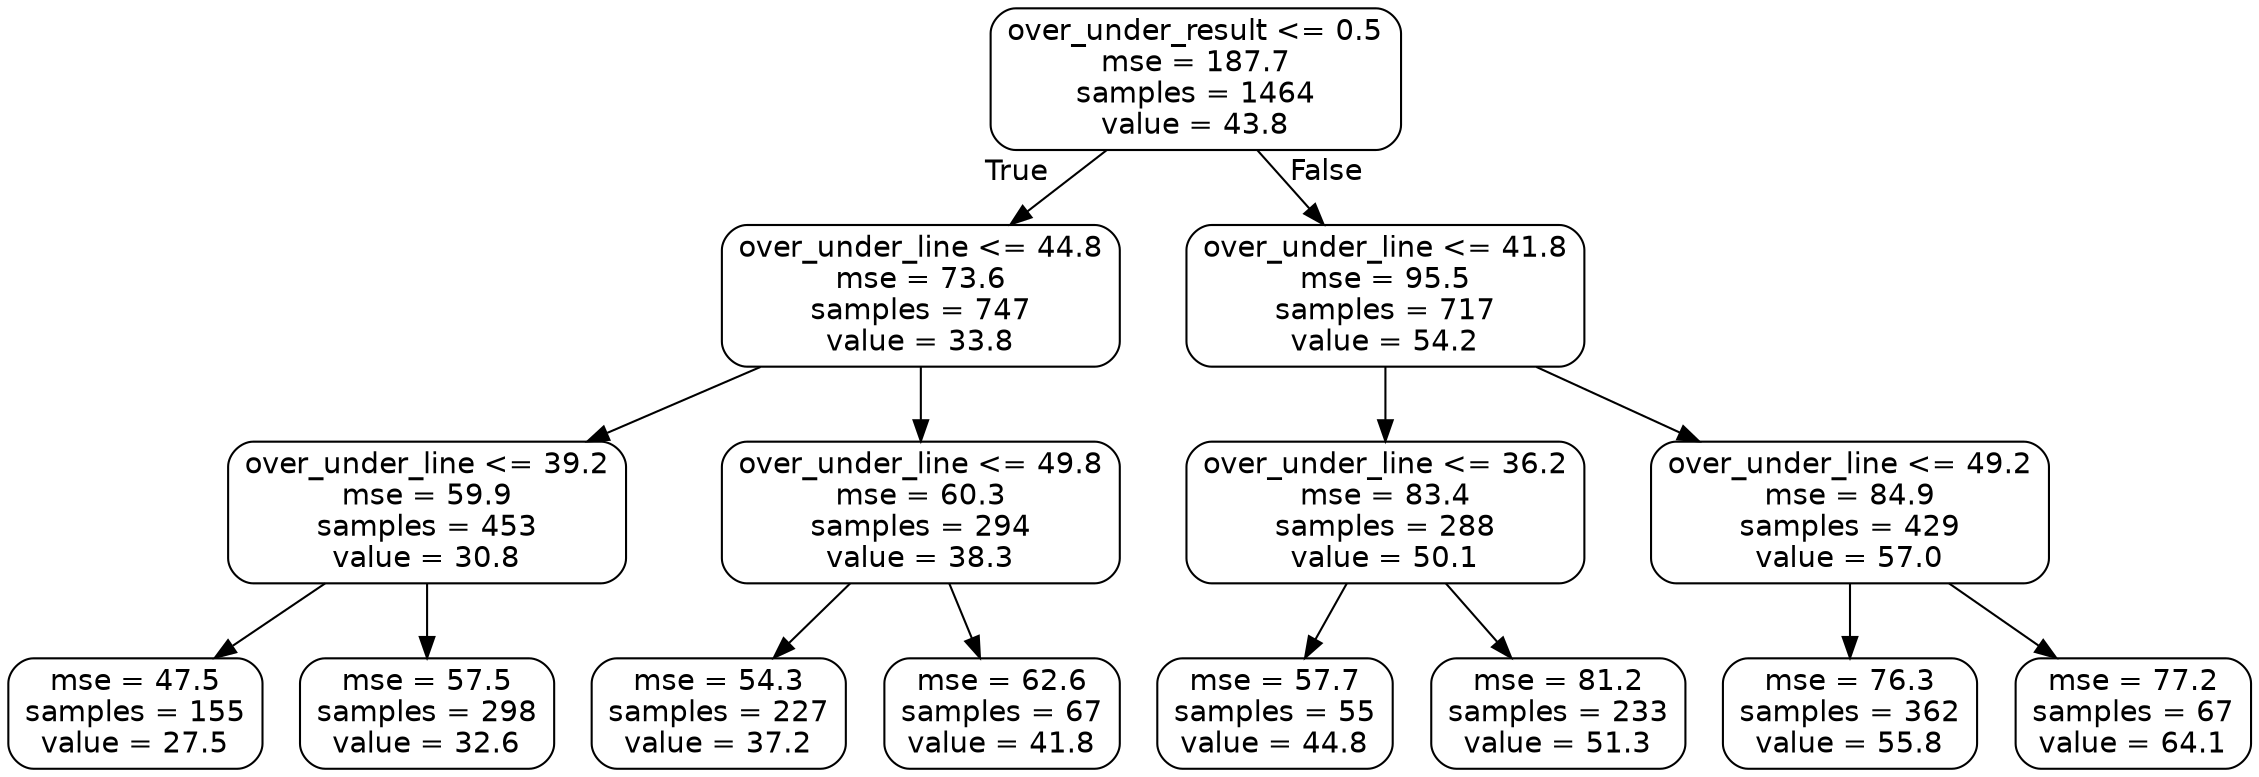 digraph Tree {
node [shape=box, style="rounded", color="black", fontname=helvetica] ;
edge [fontname=helvetica] ;
0 [label="over_under_result <= 0.5\nmse = 187.7\nsamples = 1464\nvalue = 43.8"] ;
1 [label="over_under_line <= 44.8\nmse = 73.6\nsamples = 747\nvalue = 33.8"] ;
0 -> 1 [labeldistance=2.5, labelangle=45, headlabel="True"] ;
2 [label="over_under_line <= 39.2\nmse = 59.9\nsamples = 453\nvalue = 30.8"] ;
1 -> 2 ;
3 [label="mse = 47.5\nsamples = 155\nvalue = 27.5"] ;
2 -> 3 ;
4 [label="mse = 57.5\nsamples = 298\nvalue = 32.6"] ;
2 -> 4 ;
5 [label="over_under_line <= 49.8\nmse = 60.3\nsamples = 294\nvalue = 38.3"] ;
1 -> 5 ;
6 [label="mse = 54.3\nsamples = 227\nvalue = 37.2"] ;
5 -> 6 ;
7 [label="mse = 62.6\nsamples = 67\nvalue = 41.8"] ;
5 -> 7 ;
8 [label="over_under_line <= 41.8\nmse = 95.5\nsamples = 717\nvalue = 54.2"] ;
0 -> 8 [labeldistance=2.5, labelangle=-45, headlabel="False"] ;
9 [label="over_under_line <= 36.2\nmse = 83.4\nsamples = 288\nvalue = 50.1"] ;
8 -> 9 ;
10 [label="mse = 57.7\nsamples = 55\nvalue = 44.8"] ;
9 -> 10 ;
11 [label="mse = 81.2\nsamples = 233\nvalue = 51.3"] ;
9 -> 11 ;
12 [label="over_under_line <= 49.2\nmse = 84.9\nsamples = 429\nvalue = 57.0"] ;
8 -> 12 ;
13 [label="mse = 76.3\nsamples = 362\nvalue = 55.8"] ;
12 -> 13 ;
14 [label="mse = 77.2\nsamples = 67\nvalue = 64.1"] ;
12 -> 14 ;
}